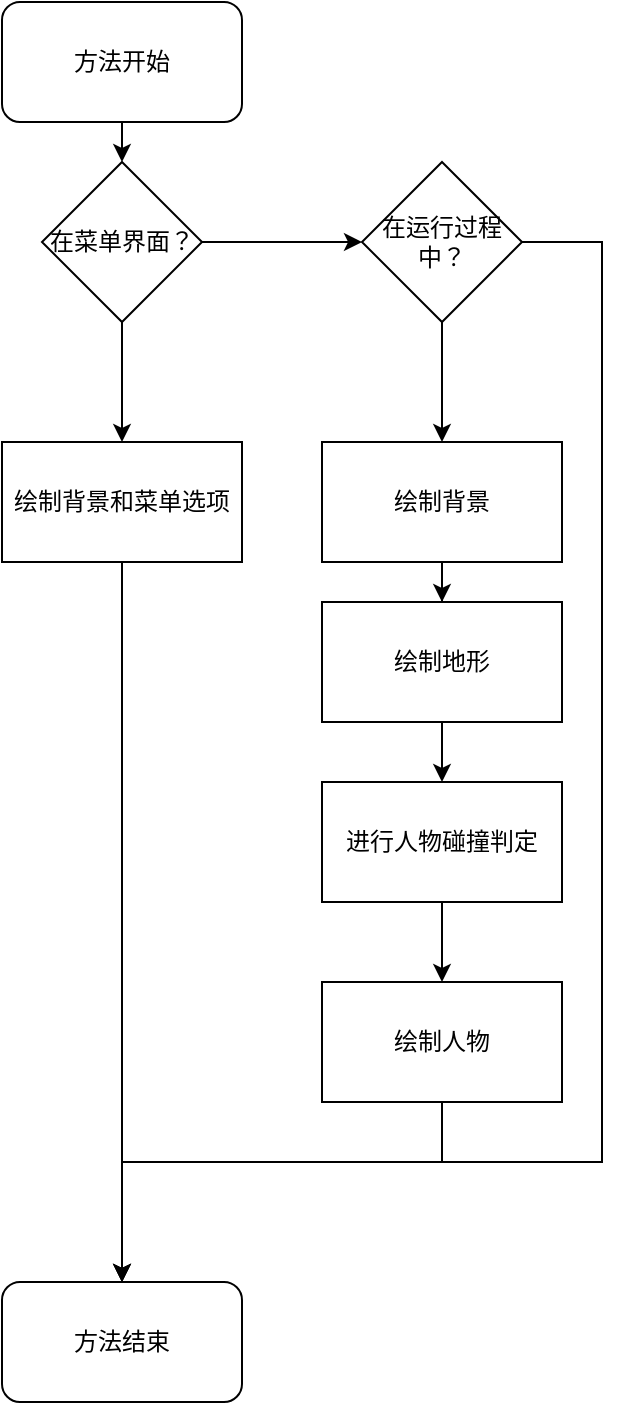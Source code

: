 <mxfile version="12.6.5" type="device"><diagram id="9RCv-TFnwALRSsizOfRF" name="第 1 页"><mxGraphModel dx="1086" dy="806" grid="1" gridSize="10" guides="1" tooltips="1" connect="1" arrows="1" fold="1" page="1" pageScale="1" pageWidth="1169" pageHeight="827" math="0" shadow="0"><root><mxCell id="0"/><mxCell id="1" parent="0"/><mxCell id="CJgYFBWvophjK8Bq-Ao7-16" style="edgeStyle=orthogonalEdgeStyle;rounded=0;orthogonalLoop=1;jettySize=auto;html=1;exitX=0.5;exitY=1;exitDx=0;exitDy=0;entryX=0.5;entryY=0;entryDx=0;entryDy=0;" edge="1" parent="1" source="CJgYFBWvophjK8Bq-Ao7-1" target="CJgYFBWvophjK8Bq-Ao7-3"><mxGeometry relative="1" as="geometry"/></mxCell><mxCell id="CJgYFBWvophjK8Bq-Ao7-1" value="方法开始" style="rounded=1;whiteSpace=wrap;html=1;" vertex="1" parent="1"><mxGeometry x="20" y="20" width="120" height="60" as="geometry"/></mxCell><mxCell id="CJgYFBWvophjK8Bq-Ao7-19" style="edgeStyle=orthogonalEdgeStyle;rounded=0;orthogonalLoop=1;jettySize=auto;html=1;exitX=0.5;exitY=1;exitDx=0;exitDy=0;" edge="1" parent="1" source="CJgYFBWvophjK8Bq-Ao7-2"><mxGeometry relative="1" as="geometry"><mxPoint x="80" y="660" as="targetPoint"/></mxGeometry></mxCell><mxCell id="CJgYFBWvophjK8Bq-Ao7-2" value="绘制背景和菜单选项" style="rounded=0;whiteSpace=wrap;html=1;" vertex="1" parent="1"><mxGeometry x="20" y="240" width="120" height="60" as="geometry"/></mxCell><mxCell id="CJgYFBWvophjK8Bq-Ao7-5" value="" style="edgeStyle=orthogonalEdgeStyle;rounded=0;orthogonalLoop=1;jettySize=auto;html=1;" edge="1" parent="1" source="CJgYFBWvophjK8Bq-Ao7-3" target="CJgYFBWvophjK8Bq-Ao7-4"><mxGeometry relative="1" as="geometry"/></mxCell><mxCell id="CJgYFBWvophjK8Bq-Ao7-6" style="edgeStyle=orthogonalEdgeStyle;rounded=0;orthogonalLoop=1;jettySize=auto;html=1;exitX=0.5;exitY=1;exitDx=0;exitDy=0;" edge="1" parent="1" source="CJgYFBWvophjK8Bq-Ao7-3" target="CJgYFBWvophjK8Bq-Ao7-2"><mxGeometry relative="1" as="geometry"/></mxCell><mxCell id="CJgYFBWvophjK8Bq-Ao7-3" value="在菜单界面？" style="rhombus;whiteSpace=wrap;html=1;" vertex="1" parent="1"><mxGeometry x="40" y="100" width="80" height="80" as="geometry"/></mxCell><mxCell id="CJgYFBWvophjK8Bq-Ao7-20" style="edgeStyle=orthogonalEdgeStyle;rounded=0;orthogonalLoop=1;jettySize=auto;html=1;exitX=1;exitY=0.5;exitDx=0;exitDy=0;entryX=0.5;entryY=0;entryDx=0;entryDy=0;" edge="1" parent="1" source="CJgYFBWvophjK8Bq-Ao7-4" target="CJgYFBWvophjK8Bq-Ao7-17"><mxGeometry relative="1" as="geometry"><Array as="points"><mxPoint x="320" y="140"/><mxPoint x="320" y="600"/><mxPoint x="80" y="600"/></Array></mxGeometry></mxCell><mxCell id="CJgYFBWvophjK8Bq-Ao7-21" style="edgeStyle=orthogonalEdgeStyle;rounded=0;orthogonalLoop=1;jettySize=auto;html=1;exitX=0.5;exitY=1;exitDx=0;exitDy=0;" edge="1" parent="1" source="CJgYFBWvophjK8Bq-Ao7-4" target="CJgYFBWvophjK8Bq-Ao7-7"><mxGeometry relative="1" as="geometry"/></mxCell><mxCell id="CJgYFBWvophjK8Bq-Ao7-4" value="在运行过程中？" style="rhombus;whiteSpace=wrap;html=1;" vertex="1" parent="1"><mxGeometry x="200" y="100" width="80" height="80" as="geometry"/></mxCell><mxCell id="CJgYFBWvophjK8Bq-Ao7-9" value="" style="edgeStyle=orthogonalEdgeStyle;rounded=0;orthogonalLoop=1;jettySize=auto;html=1;" edge="1" parent="1" source="CJgYFBWvophjK8Bq-Ao7-7" target="CJgYFBWvophjK8Bq-Ao7-8"><mxGeometry relative="1" as="geometry"/></mxCell><mxCell id="CJgYFBWvophjK8Bq-Ao7-7" value="绘制背景" style="rounded=0;whiteSpace=wrap;html=1;" vertex="1" parent="1"><mxGeometry x="180" y="240" width="120" height="60" as="geometry"/></mxCell><mxCell id="CJgYFBWvophjK8Bq-Ao7-11" value="" style="edgeStyle=orthogonalEdgeStyle;rounded=0;orthogonalLoop=1;jettySize=auto;html=1;" edge="1" parent="1" source="CJgYFBWvophjK8Bq-Ao7-8" target="CJgYFBWvophjK8Bq-Ao7-10"><mxGeometry relative="1" as="geometry"/></mxCell><mxCell id="CJgYFBWvophjK8Bq-Ao7-8" value="绘制地形" style="rounded=0;whiteSpace=wrap;html=1;" vertex="1" parent="1"><mxGeometry x="180" y="320" width="120" height="60" as="geometry"/></mxCell><mxCell id="CJgYFBWvophjK8Bq-Ao7-13" value="" style="edgeStyle=orthogonalEdgeStyle;rounded=0;orthogonalLoop=1;jettySize=auto;html=1;" edge="1" parent="1" source="CJgYFBWvophjK8Bq-Ao7-10" target="CJgYFBWvophjK8Bq-Ao7-12"><mxGeometry relative="1" as="geometry"/></mxCell><mxCell id="CJgYFBWvophjK8Bq-Ao7-10" value="进行人物碰撞判定" style="rounded=0;whiteSpace=wrap;html=1;" vertex="1" parent="1"><mxGeometry x="180" y="410" width="120" height="60" as="geometry"/></mxCell><mxCell id="CJgYFBWvophjK8Bq-Ao7-18" style="edgeStyle=orthogonalEdgeStyle;rounded=0;orthogonalLoop=1;jettySize=auto;html=1;exitX=0.5;exitY=1;exitDx=0;exitDy=0;" edge="1" parent="1" source="CJgYFBWvophjK8Bq-Ao7-12" target="CJgYFBWvophjK8Bq-Ao7-17"><mxGeometry relative="1" as="geometry"><Array as="points"><mxPoint x="240" y="600"/><mxPoint x="80" y="600"/></Array></mxGeometry></mxCell><mxCell id="CJgYFBWvophjK8Bq-Ao7-12" value="绘制人物" style="rounded=0;whiteSpace=wrap;html=1;" vertex="1" parent="1"><mxGeometry x="180" y="510" width="120" height="60" as="geometry"/></mxCell><mxCell id="CJgYFBWvophjK8Bq-Ao7-17" value="方法结束" style="rounded=1;whiteSpace=wrap;html=1;" vertex="1" parent="1"><mxGeometry x="20" y="660" width="120" height="60" as="geometry"/></mxCell></root></mxGraphModel></diagram></mxfile>
